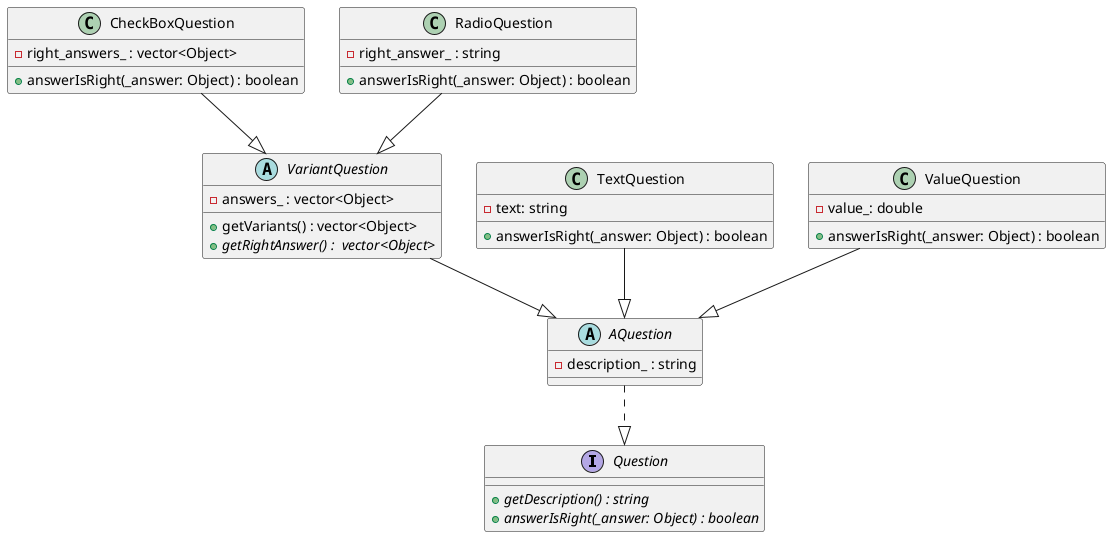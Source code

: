 @startuml
interface Question{
+{abstract}getDescription() : string
+{abstract}answerIsRight(_answer: Object) : boolean
}


abstract AQuestion{
-description_ : string
}

abstract VariantQuestion{
-answers_ : vector<Object>
+getVariants() : vector<Object>
+{abstract}getRightAnswer() :  vector<Object>
}

class CheckBoxQuestion{
-right_answers_ : vector<Object>
+answerIsRight(_answer: Object) : boolean
}

class RadioQuestion{
-right_answer_ : string
+answerIsRight(_answer: Object) : boolean
}

class TextQuestion{
-text: string
+answerIsRight(_answer: Object) : boolean
}
class ValueQuestion{
-value_: double
+answerIsRight(_answer: Object) : boolean
}

AQuestion ..|> Question
VariantQuestion --|> AQuestion
CheckBoxQuestion --|> VariantQuestion
RadioQuestion --|> VariantQuestion
TextQuestion --|> AQuestion
ValueQuestion --|> AQuestion

@enduml